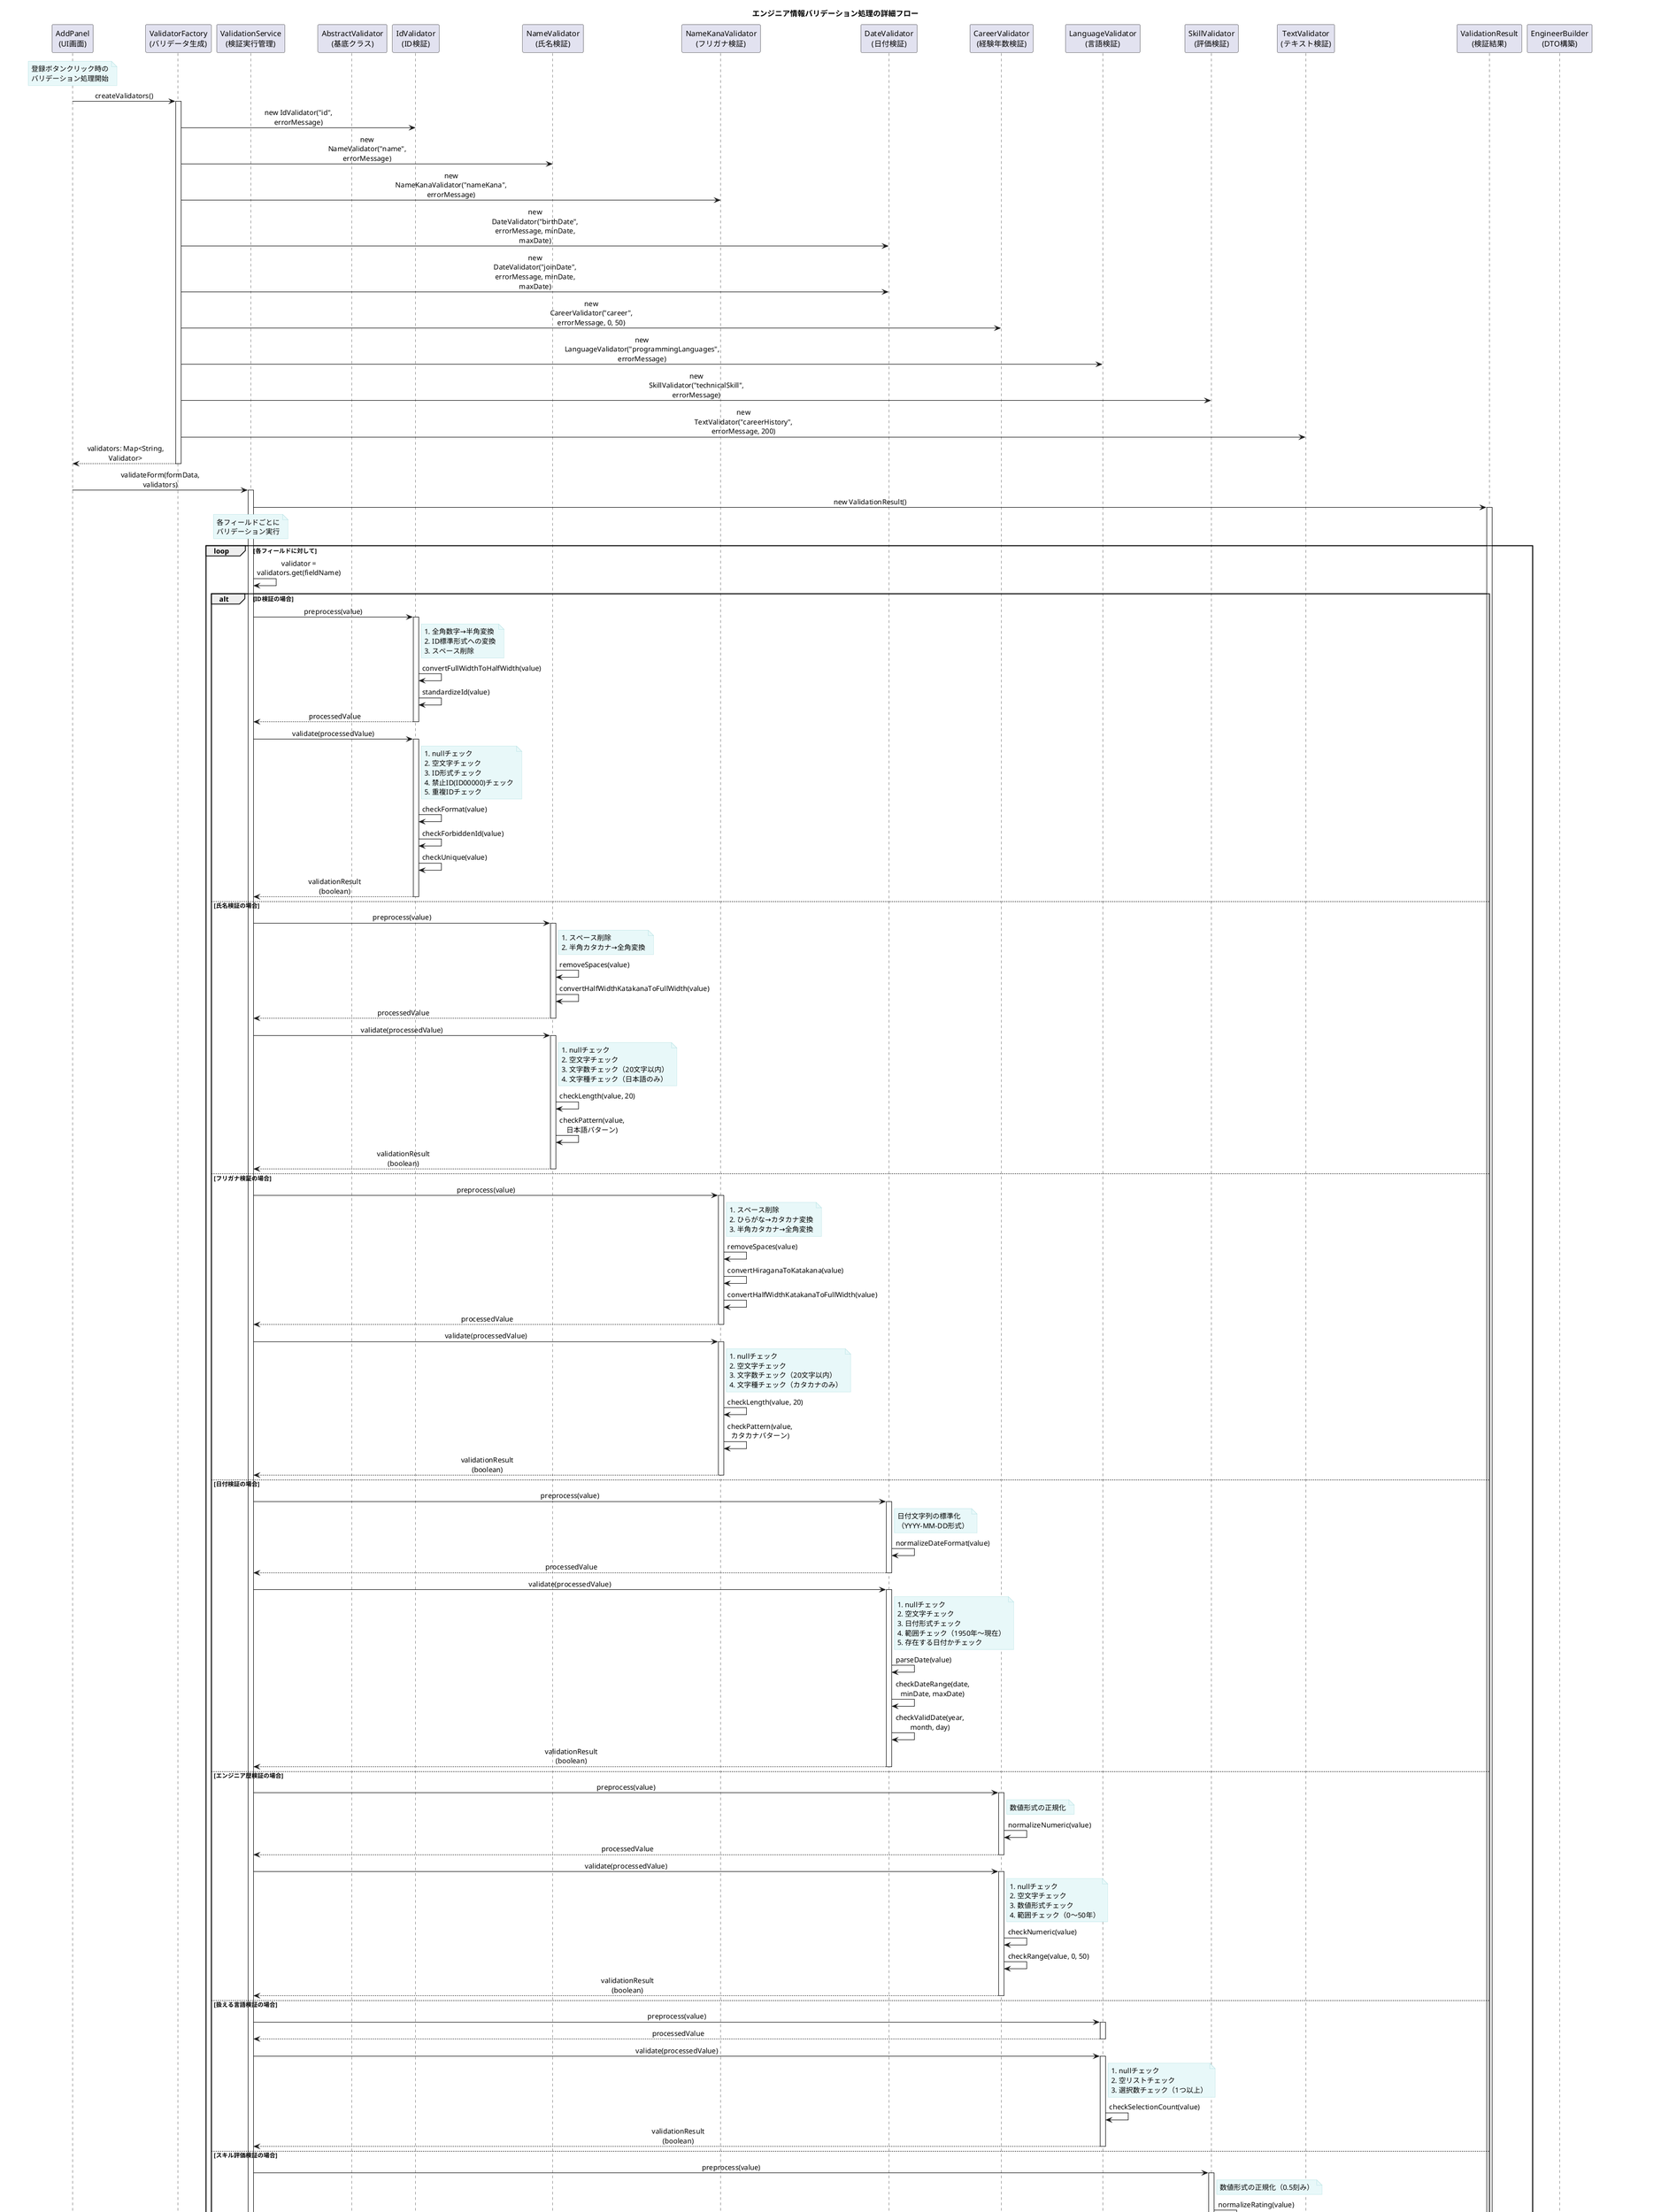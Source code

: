 @startuml ValidationFlow
skinparam SequenceMessageAlignment center
skinparam responseMessageBelowArrow true
skinparam maxMessageSize 150
skinparam noteBorderColor #A9DCDF
skinparam noteBackgroundColor #E8F8F9

title エンジニア情報バリデーション処理の詳細フロー

participant "AddPanel\n(UI画面)" as UI
participant "ValidatorFactory\n(バリデータ生成)" as Factory
participant "ValidationService\n(検証実行管理)" as Service
participant "AbstractValidator\n(基底クラス)" as Abstract
participant "IdValidator\n(ID検証)" as IdValidator
participant "NameValidator\n(氏名検証)" as NameValidator
participant "NameKanaValidator\n(フリガナ検証)" as KanaValidator
participant "DateValidator\n(日付検証)" as DateValidator
participant "CareerValidator\n(経験年数検証)" as CareerValidator
participant "LanguageValidator\n(言語検証)" as LangValidator
participant "SkillValidator\n(評価検証)" as SkillValidator
participant "TextValidator\n(テキスト検証)" as TextValidator
participant "ValidationResult\n(検証結果)" as Result
participant "EngineerBuilder\n(DTO構築)" as Builder

note over UI
    登録ボタンクリック時の
    バリデーション処理開始
end note

UI -> Factory: createValidators()
activate Factory

Factory -> IdValidator: new IdValidator("id", errorMessage)
Factory -> NameValidator: new NameValidator("name", errorMessage)
Factory -> KanaValidator: new NameKanaValidator("nameKana", errorMessage)
Factory -> DateValidator: new DateValidator("birthDate", errorMessage, minDate, maxDate)
Factory -> DateValidator: new DateValidator("joinDate", errorMessage, minDate, maxDate)
Factory -> CareerValidator: new CareerValidator("career", errorMessage, 0, 50)
Factory -> LangValidator: new LanguageValidator("programmingLanguages", errorMessage)
Factory -> SkillValidator: new SkillValidator("technicalSkill", errorMessage)
Factory -> TextValidator: new TextValidator("careerHistory", errorMessage, 200)

Factory --> UI: validators: Map<String, Validator>
deactivate Factory

UI -> Service: validateForm(formData, validators)
activate Service
Service -> Result: new ValidationResult()
activate Result

note over Service
    各フィールドごとに
    バリデーション実行
end note

loop 各フィールドに対して
    Service -> Service: validator = validators.get(fieldName)

    alt ID検証の場合
        Service -> IdValidator: preprocess(value)
        activate IdValidator

        note right of IdValidator
            1. 全角数字→半角変換
            2. ID標準形式への変換
            3. スペース削除
        end note

        IdValidator -> IdValidator: convertFullWidthToHalfWidth(value)
        IdValidator -> IdValidator: standardizeId(value)
        IdValidator --> Service: processedValue
        deactivate IdValidator

        Service -> IdValidator: validate(processedValue)
        activate IdValidator

        note right of IdValidator
            1. nullチェック
            2. 空文字チェック
            3. ID形式チェック
            4. 禁止ID(ID00000)チェック
            5. 重複IDチェック
        end note

        IdValidator -> IdValidator: checkFormat(value)
        IdValidator -> IdValidator: checkForbiddenId(value)
        IdValidator -> IdValidator: checkUnique(value)
        IdValidator --> Service: validationResult (boolean)
        deactivate IdValidator

    else 氏名検証の場合
        Service -> NameValidator: preprocess(value)
        activate NameValidator

        note right of NameValidator
            1. スペース削除
            2. 半角カタカナ→全角変換
        end note

        NameValidator -> NameValidator: removeSpaces(value)
        NameValidator -> NameValidator: convertHalfWidthKatakanaToFullWidth(value)
        NameValidator --> Service: processedValue
        deactivate NameValidator

        Service -> NameValidator: validate(processedValue)
        activate NameValidator

        note right of NameValidator
            1. nullチェック
            2. 空文字チェック
            3. 文字数チェック（20文字以内）
            4. 文字種チェック（日本語のみ）
        end note

        NameValidator -> NameValidator: checkLength(value, 20)
        NameValidator -> NameValidator: checkPattern(value, 日本語パターン)
        NameValidator --> Service: validationResult (boolean)
        deactivate NameValidator

    else フリガナ検証の場合
        Service -> KanaValidator: preprocess(value)
        activate KanaValidator

        note right of KanaValidator
            1. スペース削除
            2. ひらがな→カタカナ変換
            3. 半角カタカナ→全角変換
        end note

        KanaValidator -> KanaValidator: removeSpaces(value)
        KanaValidator -> KanaValidator: convertHiraganaToKatakana(value)
        KanaValidator -> KanaValidator: convertHalfWidthKatakanaToFullWidth(value)
        KanaValidator --> Service: processedValue
        deactivate KanaValidator

        Service -> KanaValidator: validate(processedValue)
        activate KanaValidator

        note right of KanaValidator
            1. nullチェック
            2. 空文字チェック
            3. 文字数チェック（20文字以内）
            4. 文字種チェック（カタカナのみ）
        end note

        KanaValidator -> KanaValidator: checkLength(value, 20)
        KanaValidator -> KanaValidator: checkPattern(value, カタカナパターン)
        KanaValidator --> Service: validationResult (boolean)
        deactivate KanaValidator

    else 日付検証の場合
        Service -> DateValidator: preprocess(value)
        activate DateValidator

        note right of DateValidator
            日付文字列の標準化
            （YYYY-MM-DD形式）
        end note

        DateValidator -> DateValidator: normalizeDateFormat(value)
        DateValidator --> Service: processedValue
        deactivate DateValidator

        Service -> DateValidator: validate(processedValue)
        activate DateValidator

        note right of DateValidator
            1. nullチェック
            2. 空文字チェック
            3. 日付形式チェック
            4. 範囲チェック（1950年～現在）
            5. 存在する日付かチェック
        end note

        DateValidator -> DateValidator: parseDate(value)
        DateValidator -> DateValidator: checkDateRange(date, minDate, maxDate)
        DateValidator -> DateValidator: checkValidDate(year, month, day)
        DateValidator --> Service: validationResult (boolean)
        deactivate DateValidator

    else エンジニア歴検証の場合
        Service -> CareerValidator: preprocess(value)
        activate CareerValidator

        note right of CareerValidator
            数値形式の正規化
        end note

        CareerValidator -> CareerValidator: normalizeNumeric(value)
        CareerValidator --> Service: processedValue
        deactivate CareerValidator

        Service -> CareerValidator: validate(processedValue)
        activate CareerValidator

        note right of CareerValidator
            1. nullチェック
            2. 空文字チェック
            3. 数値形式チェック
            4. 範囲チェック（0～50年）
        end note

        CareerValidator -> CareerValidator: checkNumeric(value)
        CareerValidator -> CareerValidator: checkRange(value, 0, 50)
        CareerValidator --> Service: validationResult (boolean)
        deactivate CareerValidator

    else 扱える言語検証の場合
        Service -> LangValidator: preprocess(value)
        activate LangValidator
        LangValidator --> Service: processedValue
        deactivate LangValidator

        Service -> LangValidator: validate(processedValue)
        activate LangValidator

        note right of LangValidator
            1. nullチェック
            2. 空リストチェック
            3. 選択数チェック（1つ以上）
        end note

        LangValidator -> LangValidator: checkSelectionCount(value)
        LangValidator --> Service: validationResult (boolean)
        deactivate LangValidator

    else スキル評価検証の場合
        Service -> SkillValidator: preprocess(value)
        activate SkillValidator

        note right of SkillValidator
            数値形式の正規化（0.5刻み）
        end note

        SkillValidator -> SkillValidator: normalizeRating(value)
        SkillValidator --> Service: processedValue
        deactivate SkillValidator

        Service -> SkillValidator: validate(processedValue)
        activate SkillValidator

        note right of SkillValidator
            1. nullチェック（任意項目）
            2. 数値形式チェック
            3. 範囲チェック（1.0～5.0）
            4. 刻み値チェック（0.5刻み）
        end note

        SkillValidator -> SkillValidator: checkNumeric(value)
        SkillValidator -> SkillValidator: checkRange(value, 1.0, 5.0)
        SkillValidator -> SkillValidator: checkStepValue(value, 0.5)
        SkillValidator --> Service: validationResult (boolean)
        deactivate SkillValidator

    else テキストフィールド検証の場合
        Service -> TextValidator: preprocess(value)
        activate TextValidator

        note right of TextValidator
            1. 全角英数字→半角変換
        end note

        TextValidator -> TextValidator: convertFullWidthAlphanumericToHalfWidth(value)
        TextValidator --> Service: processedValue
        deactivate TextValidator

        Service -> TextValidator: validate(processedValue)
        activate TextValidator

        note right of TextValidator
            1. nullチェック（任意項目）
            2. 文字数チェック
            （経歴・研修：200文字以内、
            備考：500文字以内）
        end note

        TextValidator -> TextValidator: checkLength(value, maxLength)
        TextValidator --> Service: validationResult (boolean)
        deactivate TextValidator
    end

    alt バリデーション失敗
        Service -> Result: addError(fieldName, errorMessage)
        activate Result
        Result --> Service
        deactivate Result
    else バリデーション成功
        Service -> Result: addProcessedValue(fieldName, processedValue)
        activate Result
        Result --> Service
        deactivate Result
    end
end

Service -> Result: isValid()
activate Result
Result --> Service: valid (boolean)
deactivate Result

Service --> UI: validationResult
deactivate Service

alt 検証成功
    UI -> Result: getProcessedValues()
    activate Result
    Result --> UI: processedValues: Map<String, String>
    deactivate Result

    UI -> Builder: new EngineerBuilder()
    activate Builder

    note over UI, Builder
    前処理済みの値を
    EngineerBuilderに設定
end note

UI -> Builder: setId(processedValues.get("id"))
UI -> Builder: setName(processedValues.get("name"))
UI -> Builder: setNameKana(processedValues.get("nameKana"))
UI -> Builder: setBirthDate(parseDateValue(processedValues.get("birthDate")))
UI -> Builder: setJoinDate(parseDateValue(processedValues.get("joinDate")))
UI -> Builder: setCareer(Integer.parseInt(processedValues.get("career")))
UI -> Builder: setProgrammingLanguages(parseLanguages(processedValues.get("programmingLanguages")))
UI -> Builder: setCareerHistory(processedValues.get("careerHistory"))
UI -> Builder: setTrainingHistory(processedValues.get("trainingHistory"))
UI -> Builder: setTechnicalSkill(parseDouble(processedValues.get("technicalSkill")))
UI -> Builder: setLeadership(parseDouble(processedValues.get("leadership")))
UI -> Builder: setNote(processedValues.get("note"))

UI -> Builder: build()

note right of Builder
    内部でバリデーション実行
    （二重チェック）
end note

Builder -> Builder: validateRequiredFields()
Builder --> UI: engineerDTO
deactivate Builder

note over UI
    保存処理へ進む
end note

else 検証失敗
UI -> Result: getErrors()
activate Result
Result --> UI: errors: Map<String, String>
deactivate Result

loop 各エラーに対して
    UI -> UI: showFieldError(fieldName, errorMessage)
end

UI -> UI: エラーフィールドにフォーカス

note over UI
    エラーメッセージ表示
    エラーフィールド強調表示（赤枠）
    end note
end

@enduml